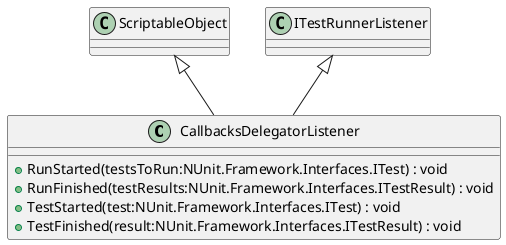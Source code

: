 @startuml
class CallbacksDelegatorListener {
    + RunStarted(testsToRun:NUnit.Framework.Interfaces.ITest) : void
    + RunFinished(testResults:NUnit.Framework.Interfaces.ITestResult) : void
    + TestStarted(test:NUnit.Framework.Interfaces.ITest) : void
    + TestFinished(result:NUnit.Framework.Interfaces.ITestResult) : void
}
ScriptableObject <|-- CallbacksDelegatorListener
ITestRunnerListener <|-- CallbacksDelegatorListener
@enduml
